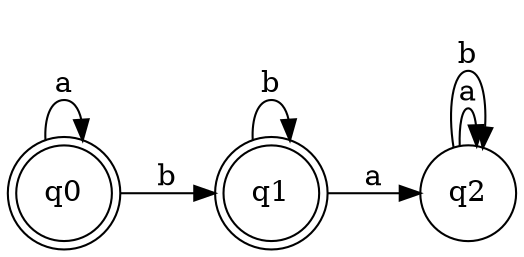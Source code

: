 digraph finite_state_machine {
rankdir=LR;
size="8,5"
node [shape = doublecircle]; "q0" "q1";
node [shape = circle];
"q0" -> "q0" [ label = "a" ];
"q0" -> "q1" [ label = "b" ];
"q1" -> "q2" [ label = "a" ];
"q1" -> "q1" [ label = "b" ];
"q2" -> "q2" [ label = "a" ];
"q2" -> "q2" [ label = "b" ];
}
